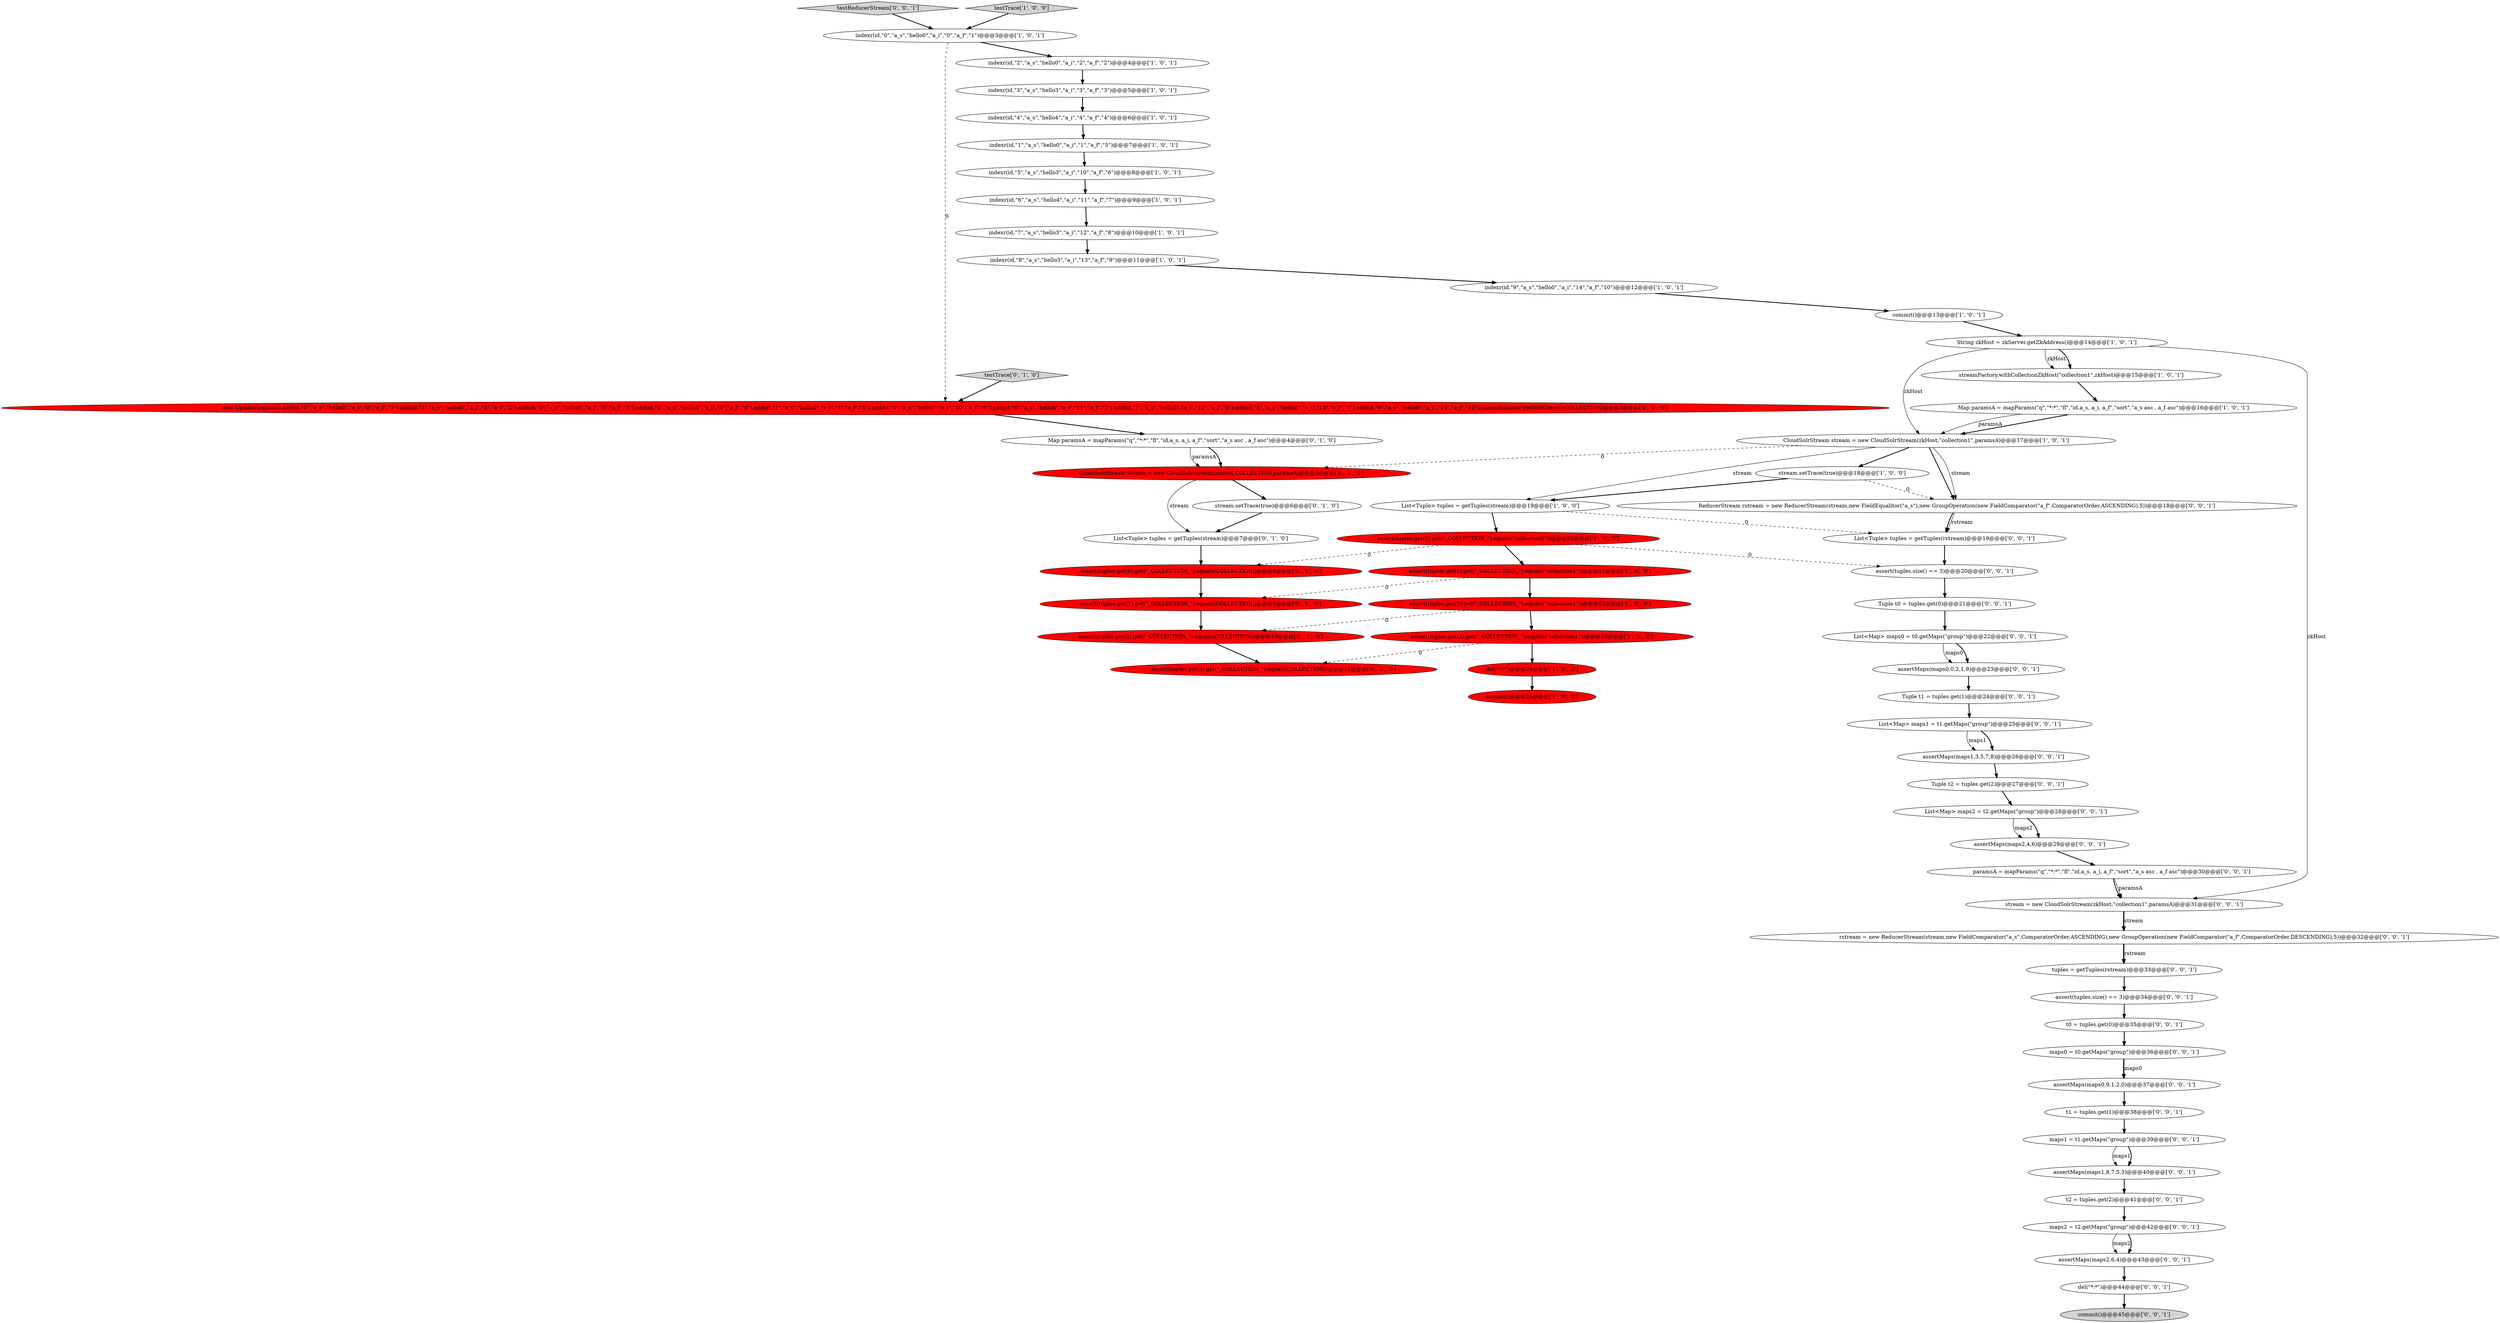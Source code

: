 digraph {
45 [style = filled, label = "assertMaps(maps2,4,6)@@@29@@@['0', '0', '1']", fillcolor = white, shape = ellipse image = "AAA0AAABBB3BBB"];
58 [style = filled, label = "t0 = tuples.get(0)@@@35@@@['0', '0', '1']", fillcolor = white, shape = ellipse image = "AAA0AAABBB3BBB"];
27 [style = filled, label = "new UpdateRequest().add(id,\"0\",\"a_s\",\"hello0\",\"a_i\",\"0\",\"a_f\",\"1\").add(id,\"2\",\"a_s\",\"hello0\",\"a_i\",\"2\",\"a_f\",\"2\").add(id,\"3\",\"a_s\",\"hello3\",\"a_i\",\"3\",\"a_f\",\"3\").add(id,\"4\",\"a_s\",\"hello4\",\"a_i\",\"4\",\"a_f\",\"4\").add(id,\"1\",\"a_s\",\"hello0\",\"a_i\",\"1\",\"a_f\",\"5\").add(id,\"5\",\"a_s\",\"hello3\",\"a_i\",\"10\",\"a_f\",\"6\").add(id,\"6\",\"a_s\",\"hello4\",\"a_i\",\"11\",\"a_f\",\"7\").add(id,\"7\",\"a_s\",\"hello3\",\"a_i\",\"12\",\"a_f\",\"8\").add(id,\"8\",\"a_s\",\"hello3\",\"a_i\",\"13\",\"a_f\",\"9\").add(id,\"9\",\"a_s\",\"hello0\",\"a_i\",\"14\",\"a_f\",\"10\").commit(cluster.getSolrClient(),COLLECTION)@@@3@@@['0', '1', '0']", fillcolor = red, shape = ellipse image = "AAA1AAABBB2BBB"];
8 [style = filled, label = "indexr(id,\"3\",\"a_s\",\"hello3\",\"a_i\",\"3\",\"a_f\",\"3\")@@@5@@@['1', '0', '1']", fillcolor = white, shape = ellipse image = "AAA0AAABBB1BBB"];
3 [style = filled, label = "indexr(id,\"2\",\"a_s\",\"hello0\",\"a_i\",\"2\",\"a_f\",\"2\")@@@4@@@['1', '0', '1']", fillcolor = white, shape = ellipse image = "AAA0AAABBB1BBB"];
18 [style = filled, label = "assert(tuples.get(3).get(\"_COLLECTION_\").equals(\"collection1\"))@@@23@@@['1', '0', '0']", fillcolor = red, shape = ellipse image = "AAA1AAABBB1BBB"];
53 [style = filled, label = "assertMaps(maps0,0,2,1,9)@@@23@@@['0', '0', '1']", fillcolor = white, shape = ellipse image = "AAA0AAABBB3BBB"];
30 [style = filled, label = "stream.setTrace(true)@@@6@@@['0', '1', '0']", fillcolor = white, shape = ellipse image = "AAA0AAABBB2BBB"];
39 [style = filled, label = "ReducerStream rstream = new ReducerStream(stream,new FieldEqualitor(\"a_s\"),new GroupOperation(new FieldComparator(\"a_f\",ComparatorOrder.ASCENDING),5))@@@18@@@['0', '0', '1']", fillcolor = white, shape = ellipse image = "AAA0AAABBB3BBB"];
57 [style = filled, label = "tuples = getTuples(rstream)@@@33@@@['0', '0', '1']", fillcolor = white, shape = ellipse image = "AAA0AAABBB3BBB"];
50 [style = filled, label = "testReducerStream['0', '0', '1']", fillcolor = lightgray, shape = diamond image = "AAA0AAABBB3BBB"];
26 [style = filled, label = "assert(tuples.get(2).get(\"_COLLECTION_\").equals(COLLECTION))@@@10@@@['0', '1', '0']", fillcolor = red, shape = ellipse image = "AAA1AAABBB2BBB"];
22 [style = filled, label = "indexr(id,\"4\",\"a_s\",\"hello4\",\"a_i\",\"4\",\"a_f\",\"4\")@@@6@@@['1', '0', '1']", fillcolor = white, shape = ellipse image = "AAA0AAABBB1BBB"];
6 [style = filled, label = "String zkHost = zkServer.getZkAddress()@@@14@@@['1', '0', '1']", fillcolor = white, shape = ellipse image = "AAA0AAABBB1BBB"];
33 [style = filled, label = "List<Tuple> tuples = getTuples(stream)@@@7@@@['0', '1', '0']", fillcolor = white, shape = ellipse image = "AAA0AAABBB2BBB"];
62 [style = filled, label = "maps1 = t1.getMaps(\"group\")@@@39@@@['0', '0', '1']", fillcolor = white, shape = ellipse image = "AAA0AAABBB3BBB"];
7 [style = filled, label = "commit()@@@25@@@['1', '0', '0']", fillcolor = red, shape = ellipse image = "AAA1AAABBB1BBB"];
51 [style = filled, label = "Tuple t0 = tuples.get(0)@@@21@@@['0', '0', '1']", fillcolor = white, shape = ellipse image = "AAA0AAABBB3BBB"];
10 [style = filled, label = "assert(tuples.get(1).get(\"_COLLECTION_\").equals(\"collection1\"))@@@21@@@['1', '0', '0']", fillcolor = red, shape = ellipse image = "AAA1AAABBB1BBB"];
42 [style = filled, label = "maps2 = t2.getMaps(\"group\")@@@42@@@['0', '0', '1']", fillcolor = white, shape = ellipse image = "AAA0AAABBB3BBB"];
37 [style = filled, label = "t1 = tuples.get(1)@@@38@@@['0', '0', '1']", fillcolor = white, shape = ellipse image = "AAA0AAABBB3BBB"];
14 [style = filled, label = "streamFactory.withCollectionZkHost(\"collection1\",zkHost)@@@15@@@['1', '0', '1']", fillcolor = white, shape = ellipse image = "AAA0AAABBB1BBB"];
41 [style = filled, label = "assert(tuples.size() == 3)@@@20@@@['0', '0', '1']", fillcolor = white, shape = ellipse image = "AAA0AAABBB3BBB"];
11 [style = filled, label = "assert(tuples.get(2).get(\"_COLLECTION_\").equals(\"collection1\"))@@@22@@@['1', '0', '0']", fillcolor = red, shape = ellipse image = "AAA1AAABBB1BBB"];
5 [style = filled, label = "CloudSolrStream stream = new CloudSolrStream(zkHost,\"collection1\",paramsA)@@@17@@@['1', '0', '1']", fillcolor = white, shape = ellipse image = "AAA0AAABBB1BBB"];
25 [style = filled, label = "assert(tuples.get(0).get(\"_COLLECTION_\").equals(COLLECTION))@@@8@@@['0', '1', '0']", fillcolor = red, shape = ellipse image = "AAA1AAABBB2BBB"];
28 [style = filled, label = "assert(tuples.get(3).get(\"_COLLECTION_\").equals(COLLECTION))@@@11@@@['0', '1', '0']", fillcolor = red, shape = ellipse image = "AAA1AAABBB2BBB"];
44 [style = filled, label = "assertMaps(maps1,3,5,7,8)@@@26@@@['0', '0', '1']", fillcolor = white, shape = ellipse image = "AAA0AAABBB3BBB"];
23 [style = filled, label = "Map paramsA = mapParams(\"q\",\"*:*\",\"fl\",\"id,a_s, a_i, a_f\",\"sort\",\"a_s asc , a_f asc\")@@@16@@@['1', '0', '1']", fillcolor = white, shape = ellipse image = "AAA0AAABBB1BBB"];
38 [style = filled, label = "t2 = tuples.get(2)@@@41@@@['0', '0', '1']", fillcolor = white, shape = ellipse image = "AAA0AAABBB3BBB"];
54 [style = filled, label = "Tuple t1 = tuples.get(1)@@@24@@@['0', '0', '1']", fillcolor = white, shape = ellipse image = "AAA0AAABBB3BBB"];
47 [style = filled, label = "assertMaps(maps1,8,7,5,3)@@@40@@@['0', '0', '1']", fillcolor = white, shape = ellipse image = "AAA0AAABBB3BBB"];
20 [style = filled, label = "assert(tuples.get(0).get(\"_COLLECTION_\").equals(\"collection1\"))@@@20@@@['1', '0', '0']", fillcolor = red, shape = ellipse image = "AAA1AAABBB1BBB"];
59 [style = filled, label = "Tuple t2 = tuples.get(2)@@@27@@@['0', '0', '1']", fillcolor = white, shape = ellipse image = "AAA0AAABBB3BBB"];
32 [style = filled, label = "testTrace['0', '1', '0']", fillcolor = lightgray, shape = diamond image = "AAA0AAABBB2BBB"];
55 [style = filled, label = "maps0 = t0.getMaps(\"group\")@@@36@@@['0', '0', '1']", fillcolor = white, shape = ellipse image = "AAA0AAABBB3BBB"];
43 [style = filled, label = "List<Tuple> tuples = getTuples(rstream)@@@19@@@['0', '0', '1']", fillcolor = white, shape = ellipse image = "AAA0AAABBB3BBB"];
21 [style = filled, label = "indexr(id,\"0\",\"a_s\",\"hello0\",\"a_i\",\"0\",\"a_f\",\"1\")@@@3@@@['1', '0', '1']", fillcolor = white, shape = ellipse image = "AAA0AAABBB1BBB"];
46 [style = filled, label = "paramsA = mapParams(\"q\",\"*:*\",\"fl\",\"id,a_s, a_i, a_f\",\"sort\",\"a_s asc , a_f asc\")@@@30@@@['0', '0', '1']", fillcolor = white, shape = ellipse image = "AAA0AAABBB3BBB"];
1 [style = filled, label = "indexr(id,\"1\",\"a_s\",\"hello0\",\"a_i\",\"1\",\"a_f\",\"5\")@@@7@@@['1', '0', '1']", fillcolor = white, shape = ellipse image = "AAA0AAABBB1BBB"];
48 [style = filled, label = "assertMaps(maps0,9,1,2,0)@@@37@@@['0', '0', '1']", fillcolor = white, shape = ellipse image = "AAA0AAABBB3BBB"];
35 [style = filled, label = "assert(tuples.size() == 3)@@@34@@@['0', '0', '1']", fillcolor = white, shape = ellipse image = "AAA0AAABBB3BBB"];
36 [style = filled, label = "assertMaps(maps2,6,4)@@@43@@@['0', '0', '1']", fillcolor = white, shape = ellipse image = "AAA0AAABBB3BBB"];
61 [style = filled, label = "rstream = new ReducerStream(stream,new FieldComparator(\"a_s\",ComparatorOrder.ASCENDING),new GroupOperation(new FieldComparator(\"a_f\",ComparatorOrder.DESCENDING),5))@@@32@@@['0', '0', '1']", fillcolor = white, shape = ellipse image = "AAA0AAABBB3BBB"];
29 [style = filled, label = "CloudSolrStream stream = new CloudSolrStream(zkHost,COLLECTION,paramsA)@@@5@@@['0', '1', '0']", fillcolor = red, shape = ellipse image = "AAA1AAABBB2BBB"];
19 [style = filled, label = "del(\"*:*\")@@@24@@@['1', '0', '0']", fillcolor = red, shape = ellipse image = "AAA1AAABBB1BBB"];
2 [style = filled, label = "List<Tuple> tuples = getTuples(stream)@@@19@@@['1', '0', '0']", fillcolor = white, shape = ellipse image = "AAA0AAABBB1BBB"];
31 [style = filled, label = "assert(tuples.get(1).get(\"_COLLECTION_\").equals(COLLECTION))@@@9@@@['0', '1', '0']", fillcolor = red, shape = ellipse image = "AAA1AAABBB2BBB"];
60 [style = filled, label = "List<Map> maps2 = t2.getMaps(\"group\")@@@28@@@['0', '0', '1']", fillcolor = white, shape = ellipse image = "AAA0AAABBB3BBB"];
0 [style = filled, label = "indexr(id,\"8\",\"a_s\",\"hello3\",\"a_i\",\"13\",\"a_f\",\"9\")@@@11@@@['1', '0', '1']", fillcolor = white, shape = ellipse image = "AAA0AAABBB1BBB"];
49 [style = filled, label = "commit()@@@45@@@['0', '0', '1']", fillcolor = lightgray, shape = ellipse image = "AAA0AAABBB3BBB"];
52 [style = filled, label = "List<Map> maps0 = t0.getMaps(\"group\")@@@22@@@['0', '0', '1']", fillcolor = white, shape = ellipse image = "AAA0AAABBB3BBB"];
24 [style = filled, label = "Map paramsA = mapParams(\"q\",\"*:*\",\"fl\",\"id,a_s, a_i, a_f\",\"sort\",\"a_s asc , a_f asc\")@@@4@@@['0', '1', '0']", fillcolor = white, shape = ellipse image = "AAA0AAABBB2BBB"];
40 [style = filled, label = "List<Map> maps1 = t1.getMaps(\"group\")@@@25@@@['0', '0', '1']", fillcolor = white, shape = ellipse image = "AAA0AAABBB3BBB"];
56 [style = filled, label = "del(\"*:*\")@@@44@@@['0', '0', '1']", fillcolor = white, shape = ellipse image = "AAA0AAABBB3BBB"];
13 [style = filled, label = "indexr(id,\"9\",\"a_s\",\"hello0\",\"a_i\",\"14\",\"a_f\",\"10\")@@@12@@@['1', '0', '1']", fillcolor = white, shape = ellipse image = "AAA0AAABBB1BBB"];
9 [style = filled, label = "indexr(id,\"5\",\"a_s\",\"hello3\",\"a_i\",\"10\",\"a_f\",\"6\")@@@8@@@['1', '0', '1']", fillcolor = white, shape = ellipse image = "AAA0AAABBB1BBB"];
15 [style = filled, label = "indexr(id,\"6\",\"a_s\",\"hello4\",\"a_i\",\"11\",\"a_f\",\"7\")@@@9@@@['1', '0', '1']", fillcolor = white, shape = ellipse image = "AAA0AAABBB1BBB"];
16 [style = filled, label = "commit()@@@13@@@['1', '0', '1']", fillcolor = white, shape = ellipse image = "AAA0AAABBB1BBB"];
4 [style = filled, label = "stream.setTrace(true)@@@18@@@['1', '0', '0']", fillcolor = white, shape = ellipse image = "AAA0AAABBB1BBB"];
12 [style = filled, label = "testTrace['1', '0', '0']", fillcolor = lightgray, shape = diamond image = "AAA0AAABBB1BBB"];
17 [style = filled, label = "indexr(id,\"7\",\"a_s\",\"hello3\",\"a_i\",\"12\",\"a_f\",\"8\")@@@10@@@['1', '0', '1']", fillcolor = white, shape = ellipse image = "AAA0AAABBB1BBB"];
34 [style = filled, label = "stream = new CloudSolrStream(zkHost,\"collection1\",paramsA)@@@31@@@['0', '0', '1']", fillcolor = white, shape = ellipse image = "AAA0AAABBB3BBB"];
34->61 [style = bold, label=""];
46->34 [style = bold, label=""];
0->13 [style = bold, label=""];
29->30 [style = bold, label=""];
24->29 [style = solid, label="paramsA"];
29->33 [style = solid, label="stream"];
61->57 [style = bold, label=""];
4->39 [style = dashed, label="0"];
53->54 [style = bold, label=""];
38->42 [style = bold, label=""];
6->5 [style = solid, label="zkHost"];
25->31 [style = bold, label=""];
55->48 [style = bold, label=""];
15->17 [style = bold, label=""];
20->25 [style = dashed, label="0"];
33->25 [style = bold, label=""];
37->62 [style = bold, label=""];
39->43 [style = solid, label="rstream"];
42->36 [style = solid, label="maps2"];
34->61 [style = solid, label="stream"];
26->28 [style = bold, label=""];
62->47 [style = solid, label="maps1"];
21->3 [style = bold, label=""];
10->11 [style = bold, label=""];
48->37 [style = bold, label=""];
55->48 [style = solid, label="maps0"];
2->20 [style = bold, label=""];
59->60 [style = bold, label=""];
5->39 [style = bold, label=""];
12->21 [style = bold, label=""];
16->6 [style = bold, label=""];
18->19 [style = bold, label=""];
10->31 [style = dashed, label="0"];
4->2 [style = bold, label=""];
5->2 [style = solid, label="stream"];
13->16 [style = bold, label=""];
11->18 [style = bold, label=""];
8->22 [style = bold, label=""];
2->43 [style = dashed, label="0"];
20->41 [style = dashed, label="0"];
45->46 [style = bold, label=""];
57->35 [style = bold, label=""];
46->34 [style = solid, label="paramsA"];
54->40 [style = bold, label=""];
23->5 [style = bold, label=""];
30->33 [style = bold, label=""];
52->53 [style = solid, label="maps0"];
21->27 [style = dashed, label="0"];
6->34 [style = solid, label="zkHost"];
11->26 [style = dashed, label="0"];
61->57 [style = solid, label="rstream"];
32->27 [style = bold, label=""];
5->29 [style = dashed, label="0"];
51->52 [style = bold, label=""];
23->5 [style = solid, label="paramsA"];
1->9 [style = bold, label=""];
31->26 [style = bold, label=""];
17->0 [style = bold, label=""];
14->23 [style = bold, label=""];
3->8 [style = bold, label=""];
5->4 [style = bold, label=""];
35->58 [style = bold, label=""];
18->28 [style = dashed, label="0"];
43->41 [style = bold, label=""];
27->24 [style = bold, label=""];
22->1 [style = bold, label=""];
62->47 [style = bold, label=""];
5->39 [style = solid, label="stream"];
6->14 [style = solid, label="zkHost"];
40->44 [style = bold, label=""];
36->56 [style = bold, label=""];
56->49 [style = bold, label=""];
52->53 [style = bold, label=""];
39->43 [style = bold, label=""];
24->29 [style = bold, label=""];
58->55 [style = bold, label=""];
42->36 [style = bold, label=""];
47->38 [style = bold, label=""];
20->10 [style = bold, label=""];
60->45 [style = bold, label=""];
40->44 [style = solid, label="maps1"];
6->14 [style = bold, label=""];
9->15 [style = bold, label=""];
41->51 [style = bold, label=""];
60->45 [style = solid, label="maps2"];
50->21 [style = bold, label=""];
19->7 [style = bold, label=""];
44->59 [style = bold, label=""];
}
